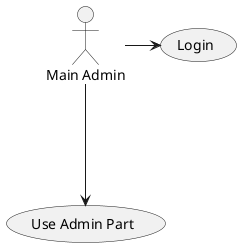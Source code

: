 @startuml AppOverviewUseCaseDiagram
'-------------------------
' Admin part
'-------------------------

:Main Admin: as Admin
(Use Admin Part) as (Use_ADM)
Admin -> (Login)
Admin ---> (Use_ADM)

@enduml